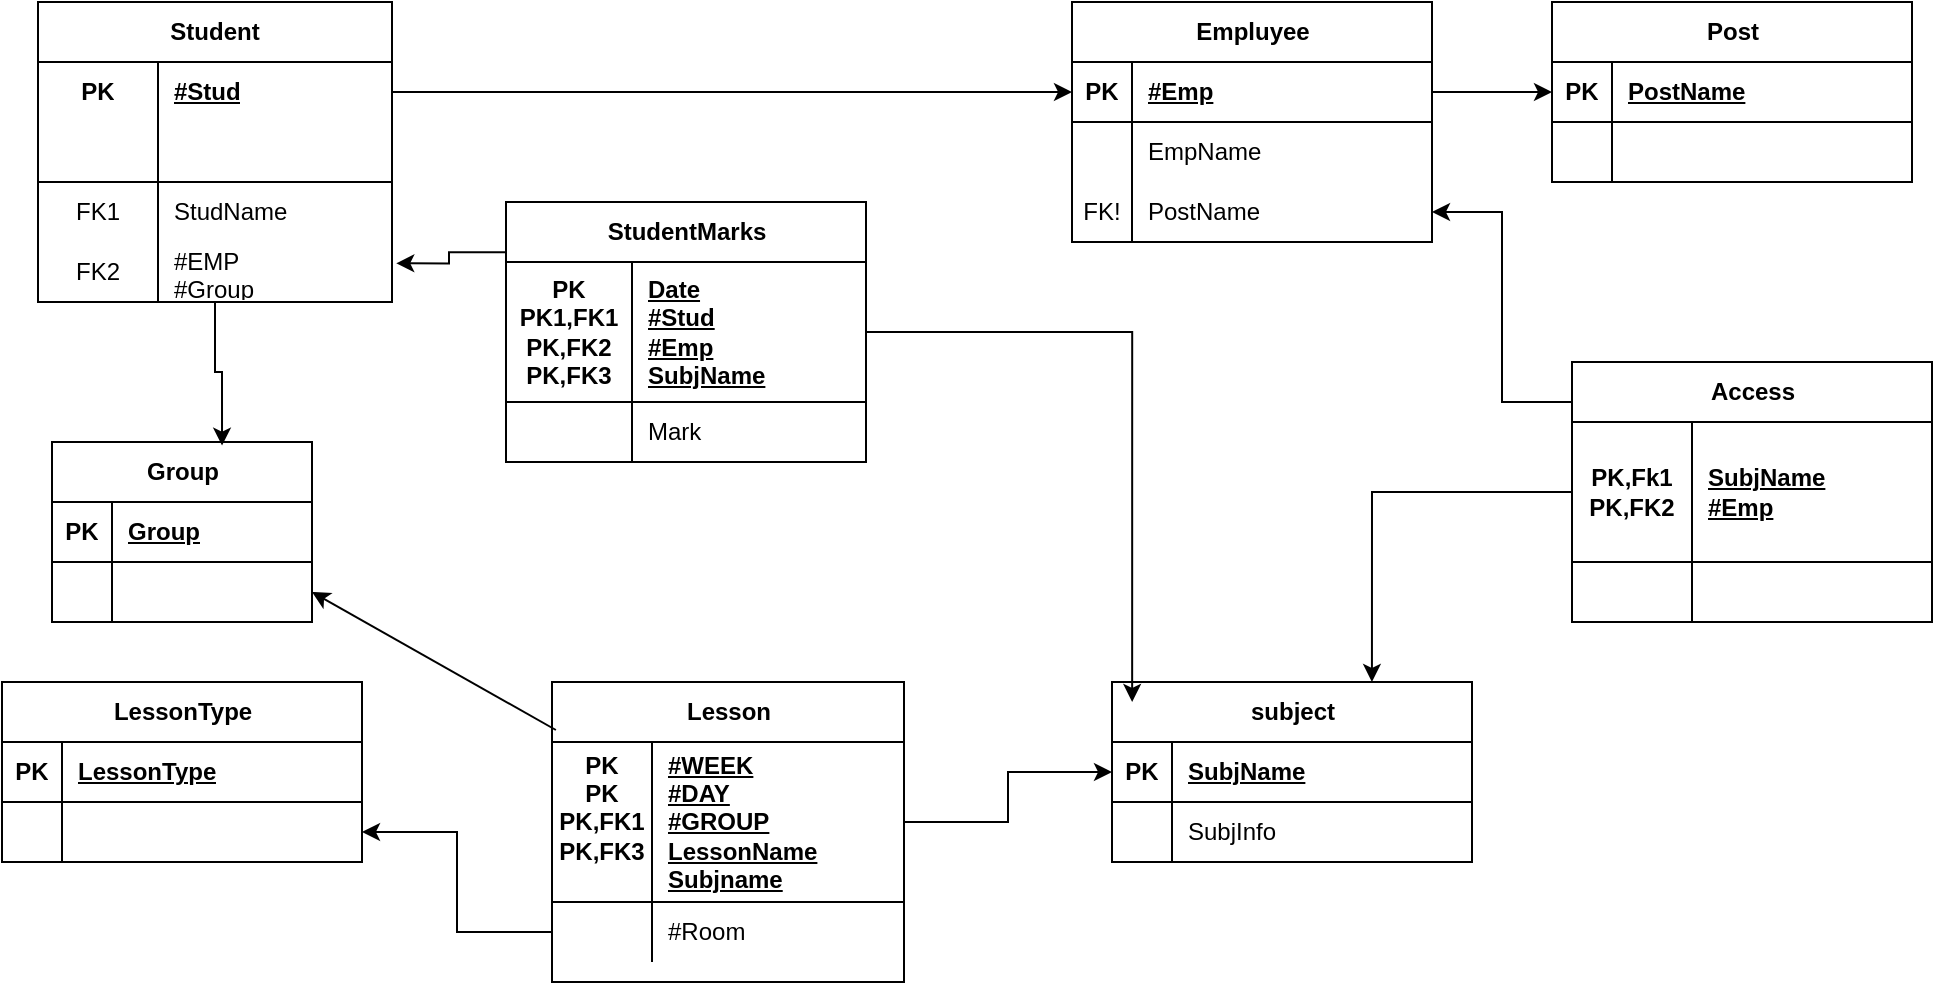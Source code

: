 <mxfile version="24.7.12">
  <diagram name="Страница — 1" id="caP5BtvqXi7--JExpCzg">
    <mxGraphModel dx="2492" dy="1302" grid="1" gridSize="10" guides="1" tooltips="1" connect="1" arrows="1" fold="1" page="1" pageScale="1" pageWidth="827" pageHeight="1169" math="0" shadow="0">
      <root>
        <mxCell id="0" />
        <mxCell id="1" parent="0" />
        <mxCell id="1VNfoLe9b5ovC04LprFs-1" value="Student" style="shape=table;startSize=30;container=1;collapsible=1;childLayout=tableLayout;fixedRows=1;rowLines=0;fontStyle=1;align=center;resizeLast=1;html=1;whiteSpace=wrap;" vertex="1" parent="1">
          <mxGeometry x="-827" y="60" width="177" height="150" as="geometry" />
        </mxCell>
        <mxCell id="1VNfoLe9b5ovC04LprFs-2" value="" style="shape=tableRow;horizontal=0;startSize=0;swimlaneHead=0;swimlaneBody=0;fillColor=none;collapsible=0;dropTarget=0;points=[[0,0.5],[1,0.5]];portConstraint=eastwest;top=0;left=0;right=0;bottom=0;html=1;" vertex="1" parent="1VNfoLe9b5ovC04LprFs-1">
          <mxGeometry y="30" width="177" height="30" as="geometry" />
        </mxCell>
        <mxCell id="1VNfoLe9b5ovC04LprFs-3" value="PK" style="shape=partialRectangle;connectable=0;fillColor=none;top=0;left=0;bottom=0;right=0;fontStyle=1;overflow=hidden;html=1;whiteSpace=wrap;" vertex="1" parent="1VNfoLe9b5ovC04LprFs-2">
          <mxGeometry width="60" height="30" as="geometry">
            <mxRectangle width="60" height="30" as="alternateBounds" />
          </mxGeometry>
        </mxCell>
        <mxCell id="1VNfoLe9b5ovC04LprFs-4" value="#Stud" style="shape=partialRectangle;connectable=0;fillColor=none;top=0;left=0;bottom=0;right=0;align=left;spacingLeft=6;fontStyle=5;overflow=hidden;html=1;whiteSpace=wrap;" vertex="1" parent="1VNfoLe9b5ovC04LprFs-2">
          <mxGeometry x="60" width="117" height="30" as="geometry">
            <mxRectangle width="117" height="30" as="alternateBounds" />
          </mxGeometry>
        </mxCell>
        <mxCell id="1VNfoLe9b5ovC04LprFs-5" value="" style="shape=tableRow;horizontal=0;startSize=0;swimlaneHead=0;swimlaneBody=0;fillColor=none;collapsible=0;dropTarget=0;points=[[0,0.5],[1,0.5]];portConstraint=eastwest;top=0;left=0;right=0;bottom=1;html=1;" vertex="1" parent="1VNfoLe9b5ovC04LprFs-1">
          <mxGeometry y="60" width="177" height="30" as="geometry" />
        </mxCell>
        <mxCell id="1VNfoLe9b5ovC04LprFs-6" value="" style="shape=partialRectangle;connectable=0;fillColor=none;top=0;left=0;bottom=0;right=0;fontStyle=1;overflow=hidden;html=1;whiteSpace=wrap;" vertex="1" parent="1VNfoLe9b5ovC04LprFs-5">
          <mxGeometry width="60" height="30" as="geometry">
            <mxRectangle width="60" height="30" as="alternateBounds" />
          </mxGeometry>
        </mxCell>
        <mxCell id="1VNfoLe9b5ovC04LprFs-7" value="" style="shape=partialRectangle;connectable=0;fillColor=none;top=0;left=0;bottom=0;right=0;align=left;spacingLeft=6;fontStyle=5;overflow=hidden;html=1;whiteSpace=wrap;" vertex="1" parent="1VNfoLe9b5ovC04LprFs-5">
          <mxGeometry x="60" width="117" height="30" as="geometry">
            <mxRectangle width="117" height="30" as="alternateBounds" />
          </mxGeometry>
        </mxCell>
        <mxCell id="1VNfoLe9b5ovC04LprFs-8" value="" style="shape=tableRow;horizontal=0;startSize=0;swimlaneHead=0;swimlaneBody=0;fillColor=none;collapsible=0;dropTarget=0;points=[[0,0.5],[1,0.5]];portConstraint=eastwest;top=0;left=0;right=0;bottom=0;html=1;" vertex="1" parent="1VNfoLe9b5ovC04LprFs-1">
          <mxGeometry y="90" width="177" height="30" as="geometry" />
        </mxCell>
        <mxCell id="1VNfoLe9b5ovC04LprFs-9" value="FK1" style="shape=partialRectangle;connectable=0;fillColor=none;top=0;left=0;bottom=0;right=0;editable=1;overflow=hidden;html=1;whiteSpace=wrap;" vertex="1" parent="1VNfoLe9b5ovC04LprFs-8">
          <mxGeometry width="60" height="30" as="geometry">
            <mxRectangle width="60" height="30" as="alternateBounds" />
          </mxGeometry>
        </mxCell>
        <mxCell id="1VNfoLe9b5ovC04LprFs-10" value="StudName" style="shape=partialRectangle;connectable=0;fillColor=none;top=0;left=0;bottom=0;right=0;align=left;spacingLeft=6;overflow=hidden;html=1;whiteSpace=wrap;" vertex="1" parent="1VNfoLe9b5ovC04LprFs-8">
          <mxGeometry x="60" width="117" height="30" as="geometry">
            <mxRectangle width="117" height="30" as="alternateBounds" />
          </mxGeometry>
        </mxCell>
        <mxCell id="1VNfoLe9b5ovC04LprFs-11" value="" style="shape=tableRow;horizontal=0;startSize=0;swimlaneHead=0;swimlaneBody=0;fillColor=none;collapsible=0;dropTarget=0;points=[[0,0.5],[1,0.5]];portConstraint=eastwest;top=0;left=0;right=0;bottom=0;html=1;" vertex="1" parent="1VNfoLe9b5ovC04LprFs-1">
          <mxGeometry y="120" width="177" height="30" as="geometry" />
        </mxCell>
        <mxCell id="1VNfoLe9b5ovC04LprFs-12" value="FK2" style="shape=partialRectangle;connectable=0;fillColor=none;top=0;left=0;bottom=0;right=0;editable=1;overflow=hidden;html=1;whiteSpace=wrap;" vertex="1" parent="1VNfoLe9b5ovC04LprFs-11">
          <mxGeometry width="60" height="30" as="geometry">
            <mxRectangle width="60" height="30" as="alternateBounds" />
          </mxGeometry>
        </mxCell>
        <mxCell id="1VNfoLe9b5ovC04LprFs-13" value="&lt;div&gt;#EMP&lt;/div&gt;&lt;div&gt;#Group&lt;br&gt;&lt;/div&gt;" style="shape=partialRectangle;connectable=0;fillColor=none;top=0;left=0;bottom=0;right=0;align=left;spacingLeft=6;overflow=hidden;html=1;whiteSpace=wrap;" vertex="1" parent="1VNfoLe9b5ovC04LprFs-11">
          <mxGeometry x="60" width="117" height="30" as="geometry">
            <mxRectangle width="117" height="30" as="alternateBounds" />
          </mxGeometry>
        </mxCell>
        <mxCell id="1VNfoLe9b5ovC04LprFs-14" value="Group" style="shape=table;startSize=30;container=1;collapsible=1;childLayout=tableLayout;fixedRows=1;rowLines=0;fontStyle=1;align=center;resizeLast=1;html=1;" vertex="1" parent="1">
          <mxGeometry x="-820" y="280" width="130" height="90" as="geometry" />
        </mxCell>
        <mxCell id="1VNfoLe9b5ovC04LprFs-15" value="" style="shape=tableRow;horizontal=0;startSize=0;swimlaneHead=0;swimlaneBody=0;fillColor=none;collapsible=0;dropTarget=0;points=[[0,0.5],[1,0.5]];portConstraint=eastwest;top=0;left=0;right=0;bottom=1;" vertex="1" parent="1VNfoLe9b5ovC04LprFs-14">
          <mxGeometry y="30" width="130" height="30" as="geometry" />
        </mxCell>
        <mxCell id="1VNfoLe9b5ovC04LprFs-16" value="PK" style="shape=partialRectangle;connectable=0;fillColor=none;top=0;left=0;bottom=0;right=0;fontStyle=1;overflow=hidden;whiteSpace=wrap;html=1;" vertex="1" parent="1VNfoLe9b5ovC04LprFs-15">
          <mxGeometry width="30" height="30" as="geometry">
            <mxRectangle width="30" height="30" as="alternateBounds" />
          </mxGeometry>
        </mxCell>
        <mxCell id="1VNfoLe9b5ovC04LprFs-17" value="Group" style="shape=partialRectangle;connectable=0;fillColor=none;top=0;left=0;bottom=0;right=0;align=left;spacingLeft=6;fontStyle=5;overflow=hidden;whiteSpace=wrap;html=1;" vertex="1" parent="1VNfoLe9b5ovC04LprFs-15">
          <mxGeometry x="30" width="100" height="30" as="geometry">
            <mxRectangle width="100" height="30" as="alternateBounds" />
          </mxGeometry>
        </mxCell>
        <mxCell id="1VNfoLe9b5ovC04LprFs-18" value="" style="shape=tableRow;horizontal=0;startSize=0;swimlaneHead=0;swimlaneBody=0;fillColor=none;collapsible=0;dropTarget=0;points=[[0,0.5],[1,0.5]];portConstraint=eastwest;top=0;left=0;right=0;bottom=0;" vertex="1" parent="1VNfoLe9b5ovC04LprFs-14">
          <mxGeometry y="60" width="130" height="30" as="geometry" />
        </mxCell>
        <mxCell id="1VNfoLe9b5ovC04LprFs-19" value="" style="shape=partialRectangle;connectable=0;fillColor=none;top=0;left=0;bottom=0;right=0;editable=1;overflow=hidden;whiteSpace=wrap;html=1;" vertex="1" parent="1VNfoLe9b5ovC04LprFs-18">
          <mxGeometry width="30" height="30" as="geometry">
            <mxRectangle width="30" height="30" as="alternateBounds" />
          </mxGeometry>
        </mxCell>
        <mxCell id="1VNfoLe9b5ovC04LprFs-20" value="" style="shape=partialRectangle;connectable=0;fillColor=none;top=0;left=0;bottom=0;right=0;align=left;spacingLeft=6;overflow=hidden;whiteSpace=wrap;html=1;" vertex="1" parent="1VNfoLe9b5ovC04LprFs-18">
          <mxGeometry x="30" width="100" height="30" as="geometry">
            <mxRectangle width="100" height="30" as="alternateBounds" />
          </mxGeometry>
        </mxCell>
        <mxCell id="1VNfoLe9b5ovC04LprFs-28" style="edgeStyle=orthogonalEdgeStyle;rounded=0;orthogonalLoop=1;jettySize=auto;html=1;entryX=0.654;entryY=0.02;entryDx=0;entryDy=0;entryPerimeter=0;" edge="1" parent="1" source="1VNfoLe9b5ovC04LprFs-1" target="1VNfoLe9b5ovC04LprFs-14">
          <mxGeometry relative="1" as="geometry" />
        </mxCell>
        <mxCell id="1VNfoLe9b5ovC04LprFs-29" value="Empluyee" style="shape=table;startSize=30;container=1;collapsible=1;childLayout=tableLayout;fixedRows=1;rowLines=0;fontStyle=1;align=center;resizeLast=1;html=1;" vertex="1" parent="1">
          <mxGeometry x="-310" y="60" width="180" height="120" as="geometry" />
        </mxCell>
        <mxCell id="1VNfoLe9b5ovC04LprFs-30" value="" style="shape=tableRow;horizontal=0;startSize=0;swimlaneHead=0;swimlaneBody=0;fillColor=none;collapsible=0;dropTarget=0;points=[[0,0.5],[1,0.5]];portConstraint=eastwest;top=0;left=0;right=0;bottom=1;" vertex="1" parent="1VNfoLe9b5ovC04LprFs-29">
          <mxGeometry y="30" width="180" height="30" as="geometry" />
        </mxCell>
        <mxCell id="1VNfoLe9b5ovC04LprFs-31" value="PK" style="shape=partialRectangle;connectable=0;fillColor=none;top=0;left=0;bottom=0;right=0;fontStyle=1;overflow=hidden;whiteSpace=wrap;html=1;" vertex="1" parent="1VNfoLe9b5ovC04LprFs-30">
          <mxGeometry width="30" height="30" as="geometry">
            <mxRectangle width="30" height="30" as="alternateBounds" />
          </mxGeometry>
        </mxCell>
        <mxCell id="1VNfoLe9b5ovC04LprFs-32" value="#Emp" style="shape=partialRectangle;connectable=0;fillColor=none;top=0;left=0;bottom=0;right=0;align=left;spacingLeft=6;fontStyle=5;overflow=hidden;whiteSpace=wrap;html=1;" vertex="1" parent="1VNfoLe9b5ovC04LprFs-30">
          <mxGeometry x="30" width="150" height="30" as="geometry">
            <mxRectangle width="150" height="30" as="alternateBounds" />
          </mxGeometry>
        </mxCell>
        <mxCell id="1VNfoLe9b5ovC04LprFs-33" value="" style="shape=tableRow;horizontal=0;startSize=0;swimlaneHead=0;swimlaneBody=0;fillColor=none;collapsible=0;dropTarget=0;points=[[0,0.5],[1,0.5]];portConstraint=eastwest;top=0;left=0;right=0;bottom=0;" vertex="1" parent="1VNfoLe9b5ovC04LprFs-29">
          <mxGeometry y="60" width="180" height="30" as="geometry" />
        </mxCell>
        <mxCell id="1VNfoLe9b5ovC04LprFs-34" value="" style="shape=partialRectangle;connectable=0;fillColor=none;top=0;left=0;bottom=0;right=0;editable=1;overflow=hidden;whiteSpace=wrap;html=1;" vertex="1" parent="1VNfoLe9b5ovC04LprFs-33">
          <mxGeometry width="30" height="30" as="geometry">
            <mxRectangle width="30" height="30" as="alternateBounds" />
          </mxGeometry>
        </mxCell>
        <mxCell id="1VNfoLe9b5ovC04LprFs-35" value="EmpName" style="shape=partialRectangle;connectable=0;fillColor=none;top=0;left=0;bottom=0;right=0;align=left;spacingLeft=6;overflow=hidden;whiteSpace=wrap;html=1;" vertex="1" parent="1VNfoLe9b5ovC04LprFs-33">
          <mxGeometry x="30" width="150" height="30" as="geometry">
            <mxRectangle width="150" height="30" as="alternateBounds" />
          </mxGeometry>
        </mxCell>
        <mxCell id="1VNfoLe9b5ovC04LprFs-36" value="" style="shape=tableRow;horizontal=0;startSize=0;swimlaneHead=0;swimlaneBody=0;fillColor=none;collapsible=0;dropTarget=0;points=[[0,0.5],[1,0.5]];portConstraint=eastwest;top=0;left=0;right=0;bottom=0;" vertex="1" parent="1VNfoLe9b5ovC04LprFs-29">
          <mxGeometry y="90" width="180" height="30" as="geometry" />
        </mxCell>
        <mxCell id="1VNfoLe9b5ovC04LprFs-37" value="FK!" style="shape=partialRectangle;connectable=0;fillColor=none;top=0;left=0;bottom=0;right=0;editable=1;overflow=hidden;whiteSpace=wrap;html=1;" vertex="1" parent="1VNfoLe9b5ovC04LprFs-36">
          <mxGeometry width="30" height="30" as="geometry">
            <mxRectangle width="30" height="30" as="alternateBounds" />
          </mxGeometry>
        </mxCell>
        <mxCell id="1VNfoLe9b5ovC04LprFs-38" value="PostName" style="shape=partialRectangle;connectable=0;fillColor=none;top=0;left=0;bottom=0;right=0;align=left;spacingLeft=6;overflow=hidden;whiteSpace=wrap;html=1;" vertex="1" parent="1VNfoLe9b5ovC04LprFs-36">
          <mxGeometry x="30" width="150" height="30" as="geometry">
            <mxRectangle width="150" height="30" as="alternateBounds" />
          </mxGeometry>
        </mxCell>
        <mxCell id="1VNfoLe9b5ovC04LprFs-42" style="edgeStyle=orthogonalEdgeStyle;rounded=0;orthogonalLoop=1;jettySize=auto;html=1;exitX=1;exitY=0.5;exitDx=0;exitDy=0;entryX=0;entryY=0.5;entryDx=0;entryDy=0;" edge="1" parent="1" source="1VNfoLe9b5ovC04LprFs-2" target="1VNfoLe9b5ovC04LprFs-30">
          <mxGeometry relative="1" as="geometry" />
        </mxCell>
        <mxCell id="1VNfoLe9b5ovC04LprFs-43" value="Post" style="shape=table;startSize=30;container=1;collapsible=1;childLayout=tableLayout;fixedRows=1;rowLines=0;fontStyle=1;align=center;resizeLast=1;html=1;" vertex="1" parent="1">
          <mxGeometry x="-70" y="60" width="180" height="90" as="geometry" />
        </mxCell>
        <mxCell id="1VNfoLe9b5ovC04LprFs-44" value="" style="shape=tableRow;horizontal=0;startSize=0;swimlaneHead=0;swimlaneBody=0;fillColor=none;collapsible=0;dropTarget=0;points=[[0,0.5],[1,0.5]];portConstraint=eastwest;top=0;left=0;right=0;bottom=1;" vertex="1" parent="1VNfoLe9b5ovC04LprFs-43">
          <mxGeometry y="30" width="180" height="30" as="geometry" />
        </mxCell>
        <mxCell id="1VNfoLe9b5ovC04LprFs-45" value="PK" style="shape=partialRectangle;connectable=0;fillColor=none;top=0;left=0;bottom=0;right=0;fontStyle=1;overflow=hidden;whiteSpace=wrap;html=1;" vertex="1" parent="1VNfoLe9b5ovC04LprFs-44">
          <mxGeometry width="30" height="30" as="geometry">
            <mxRectangle width="30" height="30" as="alternateBounds" />
          </mxGeometry>
        </mxCell>
        <mxCell id="1VNfoLe9b5ovC04LprFs-46" value="PostName" style="shape=partialRectangle;connectable=0;fillColor=none;top=0;left=0;bottom=0;right=0;align=left;spacingLeft=6;fontStyle=5;overflow=hidden;whiteSpace=wrap;html=1;" vertex="1" parent="1VNfoLe9b5ovC04LprFs-44">
          <mxGeometry x="30" width="150" height="30" as="geometry">
            <mxRectangle width="150" height="30" as="alternateBounds" />
          </mxGeometry>
        </mxCell>
        <mxCell id="1VNfoLe9b5ovC04LprFs-47" value="" style="shape=tableRow;horizontal=0;startSize=0;swimlaneHead=0;swimlaneBody=0;fillColor=none;collapsible=0;dropTarget=0;points=[[0,0.5],[1,0.5]];portConstraint=eastwest;top=0;left=0;right=0;bottom=0;" vertex="1" parent="1VNfoLe9b5ovC04LprFs-43">
          <mxGeometry y="60" width="180" height="30" as="geometry" />
        </mxCell>
        <mxCell id="1VNfoLe9b5ovC04LprFs-48" value="" style="shape=partialRectangle;connectable=0;fillColor=none;top=0;left=0;bottom=0;right=0;editable=1;overflow=hidden;whiteSpace=wrap;html=1;" vertex="1" parent="1VNfoLe9b5ovC04LprFs-47">
          <mxGeometry width="30" height="30" as="geometry">
            <mxRectangle width="30" height="30" as="alternateBounds" />
          </mxGeometry>
        </mxCell>
        <mxCell id="1VNfoLe9b5ovC04LprFs-49" value="" style="shape=partialRectangle;connectable=0;fillColor=none;top=0;left=0;bottom=0;right=0;align=left;spacingLeft=6;overflow=hidden;whiteSpace=wrap;html=1;" vertex="1" parent="1VNfoLe9b5ovC04LprFs-47">
          <mxGeometry x="30" width="150" height="30" as="geometry">
            <mxRectangle width="150" height="30" as="alternateBounds" />
          </mxGeometry>
        </mxCell>
        <mxCell id="1VNfoLe9b5ovC04LprFs-56" style="edgeStyle=orthogonalEdgeStyle;rounded=0;orthogonalLoop=1;jettySize=auto;html=1;exitX=1;exitY=0.5;exitDx=0;exitDy=0;entryX=0;entryY=0.5;entryDx=0;entryDy=0;" edge="1" parent="1" source="1VNfoLe9b5ovC04LprFs-30" target="1VNfoLe9b5ovC04LprFs-44">
          <mxGeometry relative="1" as="geometry" />
        </mxCell>
        <mxCell id="1VNfoLe9b5ovC04LprFs-57" value="LessonType" style="shape=table;startSize=30;container=1;collapsible=1;childLayout=tableLayout;fixedRows=1;rowLines=0;fontStyle=1;align=center;resizeLast=1;html=1;" vertex="1" parent="1">
          <mxGeometry x="-845" y="400" width="180" height="90" as="geometry" />
        </mxCell>
        <mxCell id="1VNfoLe9b5ovC04LprFs-58" value="" style="shape=tableRow;horizontal=0;startSize=0;swimlaneHead=0;swimlaneBody=0;fillColor=none;collapsible=0;dropTarget=0;points=[[0,0.5],[1,0.5]];portConstraint=eastwest;top=0;left=0;right=0;bottom=1;" vertex="1" parent="1VNfoLe9b5ovC04LprFs-57">
          <mxGeometry y="30" width="180" height="30" as="geometry" />
        </mxCell>
        <mxCell id="1VNfoLe9b5ovC04LprFs-59" value="PK" style="shape=partialRectangle;connectable=0;fillColor=none;top=0;left=0;bottom=0;right=0;fontStyle=1;overflow=hidden;whiteSpace=wrap;html=1;" vertex="1" parent="1VNfoLe9b5ovC04LprFs-58">
          <mxGeometry width="30" height="30" as="geometry">
            <mxRectangle width="30" height="30" as="alternateBounds" />
          </mxGeometry>
        </mxCell>
        <mxCell id="1VNfoLe9b5ovC04LprFs-60" value="LessonType" style="shape=partialRectangle;connectable=0;fillColor=none;top=0;left=0;bottom=0;right=0;align=left;spacingLeft=6;fontStyle=5;overflow=hidden;whiteSpace=wrap;html=1;" vertex="1" parent="1VNfoLe9b5ovC04LprFs-58">
          <mxGeometry x="30" width="150" height="30" as="geometry">
            <mxRectangle width="150" height="30" as="alternateBounds" />
          </mxGeometry>
        </mxCell>
        <mxCell id="1VNfoLe9b5ovC04LprFs-61" value="" style="shape=tableRow;horizontal=0;startSize=0;swimlaneHead=0;swimlaneBody=0;fillColor=none;collapsible=0;dropTarget=0;points=[[0,0.5],[1,0.5]];portConstraint=eastwest;top=0;left=0;right=0;bottom=0;" vertex="1" parent="1VNfoLe9b5ovC04LprFs-57">
          <mxGeometry y="60" width="180" height="30" as="geometry" />
        </mxCell>
        <mxCell id="1VNfoLe9b5ovC04LprFs-62" value="" style="shape=partialRectangle;connectable=0;fillColor=none;top=0;left=0;bottom=0;right=0;editable=1;overflow=hidden;whiteSpace=wrap;html=1;" vertex="1" parent="1VNfoLe9b5ovC04LprFs-61">
          <mxGeometry width="30" height="30" as="geometry">
            <mxRectangle width="30" height="30" as="alternateBounds" />
          </mxGeometry>
        </mxCell>
        <mxCell id="1VNfoLe9b5ovC04LprFs-63" value="" style="shape=partialRectangle;connectable=0;fillColor=none;top=0;left=0;bottom=0;right=0;align=left;spacingLeft=6;overflow=hidden;whiteSpace=wrap;html=1;" vertex="1" parent="1VNfoLe9b5ovC04LprFs-61">
          <mxGeometry x="30" width="150" height="30" as="geometry">
            <mxRectangle width="150" height="30" as="alternateBounds" />
          </mxGeometry>
        </mxCell>
        <mxCell id="1VNfoLe9b5ovC04LprFs-70" value="Lesson" style="shape=table;startSize=30;container=1;collapsible=1;childLayout=tableLayout;fixedRows=1;rowLines=0;fontStyle=1;align=center;resizeLast=1;html=1;" vertex="1" parent="1">
          <mxGeometry x="-570" y="400" width="176" height="150" as="geometry" />
        </mxCell>
        <mxCell id="1VNfoLe9b5ovC04LprFs-71" value="" style="shape=tableRow;horizontal=0;startSize=0;swimlaneHead=0;swimlaneBody=0;fillColor=none;collapsible=0;dropTarget=0;points=[[0,0.5],[1,0.5]];portConstraint=eastwest;top=0;left=0;right=0;bottom=1;" vertex="1" parent="1VNfoLe9b5ovC04LprFs-70">
          <mxGeometry y="30" width="176" height="80" as="geometry" />
        </mxCell>
        <mxCell id="1VNfoLe9b5ovC04LprFs-72" value="&lt;div&gt;PK&lt;/div&gt;&lt;div&gt;PK&lt;br&gt;PK,FK1&lt;/div&gt;&lt;div&gt;PK,FK3&lt;br&gt;&lt;/div&gt;&lt;div&gt;&lt;br&gt;&lt;/div&gt;" style="shape=partialRectangle;connectable=0;fillColor=none;top=0;left=0;bottom=0;right=0;fontStyle=1;overflow=hidden;whiteSpace=wrap;html=1;" vertex="1" parent="1VNfoLe9b5ovC04LprFs-71">
          <mxGeometry width="50" height="80" as="geometry">
            <mxRectangle width="50" height="80" as="alternateBounds" />
          </mxGeometry>
        </mxCell>
        <mxCell id="1VNfoLe9b5ovC04LprFs-73" value="&lt;div&gt;#WEEK&lt;/div&gt;&lt;div&gt;#DAY&lt;/div&gt;&lt;div&gt;#GROUP&lt;/div&gt;&lt;div&gt;LessonName&lt;/div&gt;&lt;div&gt;Subjname&lt;br&gt;&lt;/div&gt;" style="shape=partialRectangle;connectable=0;fillColor=none;top=0;left=0;bottom=0;right=0;align=left;spacingLeft=6;fontStyle=5;overflow=hidden;whiteSpace=wrap;html=1;" vertex="1" parent="1VNfoLe9b5ovC04LprFs-71">
          <mxGeometry x="50" width="126" height="80" as="geometry">
            <mxRectangle width="126" height="80" as="alternateBounds" />
          </mxGeometry>
        </mxCell>
        <mxCell id="1VNfoLe9b5ovC04LprFs-74" value="" style="shape=tableRow;horizontal=0;startSize=0;swimlaneHead=0;swimlaneBody=0;fillColor=none;collapsible=0;dropTarget=0;points=[[0,0.5],[1,0.5]];portConstraint=eastwest;top=0;left=0;right=0;bottom=0;" vertex="1" parent="1VNfoLe9b5ovC04LprFs-70">
          <mxGeometry y="110" width="176" height="30" as="geometry" />
        </mxCell>
        <mxCell id="1VNfoLe9b5ovC04LprFs-75" value="" style="shape=partialRectangle;connectable=0;fillColor=none;top=0;left=0;bottom=0;right=0;editable=1;overflow=hidden;whiteSpace=wrap;html=1;" vertex="1" parent="1VNfoLe9b5ovC04LprFs-74">
          <mxGeometry width="50" height="30" as="geometry">
            <mxRectangle width="50" height="30" as="alternateBounds" />
          </mxGeometry>
        </mxCell>
        <mxCell id="1VNfoLe9b5ovC04LprFs-76" value="#Room" style="shape=partialRectangle;connectable=0;fillColor=none;top=0;left=0;bottom=0;right=0;align=left;spacingLeft=6;overflow=hidden;whiteSpace=wrap;html=1;" vertex="1" parent="1VNfoLe9b5ovC04LprFs-74">
          <mxGeometry x="50" width="126" height="30" as="geometry">
            <mxRectangle width="126" height="30" as="alternateBounds" />
          </mxGeometry>
        </mxCell>
        <mxCell id="1VNfoLe9b5ovC04LprFs-86" value="" style="edgeStyle=none;orthogonalLoop=1;jettySize=auto;html=1;rounded=0;exitX=0.011;exitY=0.16;exitDx=0;exitDy=0;exitPerimeter=0;entryX=1;entryY=0.5;entryDx=0;entryDy=0;" edge="1" parent="1" source="1VNfoLe9b5ovC04LprFs-70" target="1VNfoLe9b5ovC04LprFs-18">
          <mxGeometry width="100" relative="1" as="geometry">
            <mxPoint x="-680" y="350" as="sourcePoint" />
            <mxPoint x="-681.2" y="390" as="targetPoint" />
            <Array as="points" />
          </mxGeometry>
        </mxCell>
        <mxCell id="1VNfoLe9b5ovC04LprFs-87" style="edgeStyle=orthogonalEdgeStyle;rounded=0;orthogonalLoop=1;jettySize=auto;html=1;exitX=0;exitY=0.5;exitDx=0;exitDy=0;entryX=1;entryY=0.5;entryDx=0;entryDy=0;" edge="1" parent="1" source="1VNfoLe9b5ovC04LprFs-74" target="1VNfoLe9b5ovC04LprFs-61">
          <mxGeometry relative="1" as="geometry" />
        </mxCell>
        <mxCell id="1VNfoLe9b5ovC04LprFs-88" value="StudentMarks" style="shape=table;startSize=30;container=1;collapsible=1;childLayout=tableLayout;fixedRows=1;rowLines=0;fontStyle=1;align=center;resizeLast=1;html=1;" vertex="1" parent="1">
          <mxGeometry x="-593" y="160" width="180" height="130" as="geometry" />
        </mxCell>
        <mxCell id="1VNfoLe9b5ovC04LprFs-89" value="" style="shape=tableRow;horizontal=0;startSize=0;swimlaneHead=0;swimlaneBody=0;fillColor=none;collapsible=0;dropTarget=0;points=[[0,0.5],[1,0.5]];portConstraint=eastwest;top=0;left=0;right=0;bottom=1;" vertex="1" parent="1VNfoLe9b5ovC04LprFs-88">
          <mxGeometry y="30" width="180" height="70" as="geometry" />
        </mxCell>
        <mxCell id="1VNfoLe9b5ovC04LprFs-90" value="&lt;div&gt;PK&lt;/div&gt;&lt;div&gt;PK1,FK1&lt;/div&gt;&lt;div&gt;PK,FK2&lt;/div&gt;&lt;div&gt;PK,FK3&lt;br&gt;&lt;/div&gt;" style="shape=partialRectangle;connectable=0;fillColor=none;top=0;left=0;bottom=0;right=0;fontStyle=1;overflow=hidden;whiteSpace=wrap;html=1;" vertex="1" parent="1VNfoLe9b5ovC04LprFs-89">
          <mxGeometry width="63" height="70" as="geometry">
            <mxRectangle width="63" height="70" as="alternateBounds" />
          </mxGeometry>
        </mxCell>
        <mxCell id="1VNfoLe9b5ovC04LprFs-91" value="&lt;div&gt;Date&lt;/div&gt;&lt;div&gt;#Stud&lt;/div&gt;&lt;div&gt;#Emp&lt;/div&gt;&lt;div&gt;SubjName&lt;br&gt;&lt;/div&gt;" style="shape=partialRectangle;connectable=0;fillColor=none;top=0;left=0;bottom=0;right=0;align=left;spacingLeft=6;fontStyle=5;overflow=hidden;whiteSpace=wrap;html=1;" vertex="1" parent="1VNfoLe9b5ovC04LprFs-89">
          <mxGeometry x="63" width="117" height="70" as="geometry">
            <mxRectangle width="117" height="70" as="alternateBounds" />
          </mxGeometry>
        </mxCell>
        <mxCell id="1VNfoLe9b5ovC04LprFs-92" value="" style="shape=tableRow;horizontal=0;startSize=0;swimlaneHead=0;swimlaneBody=0;fillColor=none;collapsible=0;dropTarget=0;points=[[0,0.5],[1,0.5]];portConstraint=eastwest;top=0;left=0;right=0;bottom=0;" vertex="1" parent="1VNfoLe9b5ovC04LprFs-88">
          <mxGeometry y="100" width="180" height="30" as="geometry" />
        </mxCell>
        <mxCell id="1VNfoLe9b5ovC04LprFs-93" value="" style="shape=partialRectangle;connectable=0;fillColor=none;top=0;left=0;bottom=0;right=0;editable=1;overflow=hidden;whiteSpace=wrap;html=1;" vertex="1" parent="1VNfoLe9b5ovC04LprFs-92">
          <mxGeometry width="63" height="30" as="geometry">
            <mxRectangle width="63" height="30" as="alternateBounds" />
          </mxGeometry>
        </mxCell>
        <mxCell id="1VNfoLe9b5ovC04LprFs-94" value="Mark" style="shape=partialRectangle;connectable=0;fillColor=none;top=0;left=0;bottom=0;right=0;align=left;spacingLeft=6;overflow=hidden;whiteSpace=wrap;html=1;" vertex="1" parent="1VNfoLe9b5ovC04LprFs-92">
          <mxGeometry x="63" width="117" height="30" as="geometry">
            <mxRectangle width="117" height="30" as="alternateBounds" />
          </mxGeometry>
        </mxCell>
        <mxCell id="1VNfoLe9b5ovC04LprFs-102" style="edgeStyle=orthogonalEdgeStyle;rounded=0;orthogonalLoop=1;jettySize=auto;html=1;entryX=1.012;entryY=0.355;entryDx=0;entryDy=0;entryPerimeter=0;exitX=-0.002;exitY=0.193;exitDx=0;exitDy=0;exitPerimeter=0;" edge="1" parent="1" source="1VNfoLe9b5ovC04LprFs-88" target="1VNfoLe9b5ovC04LprFs-11">
          <mxGeometry relative="1" as="geometry" />
        </mxCell>
        <mxCell id="1VNfoLe9b5ovC04LprFs-103" value="subject" style="shape=table;startSize=30;container=1;collapsible=1;childLayout=tableLayout;fixedRows=1;rowLines=0;fontStyle=1;align=center;resizeLast=1;html=1;" vertex="1" parent="1">
          <mxGeometry x="-290" y="400" width="180" height="90" as="geometry" />
        </mxCell>
        <mxCell id="1VNfoLe9b5ovC04LprFs-104" value="" style="shape=tableRow;horizontal=0;startSize=0;swimlaneHead=0;swimlaneBody=0;fillColor=none;collapsible=0;dropTarget=0;points=[[0,0.5],[1,0.5]];portConstraint=eastwest;top=0;left=0;right=0;bottom=1;" vertex="1" parent="1VNfoLe9b5ovC04LprFs-103">
          <mxGeometry y="30" width="180" height="30" as="geometry" />
        </mxCell>
        <mxCell id="1VNfoLe9b5ovC04LprFs-105" value="PK" style="shape=partialRectangle;connectable=0;fillColor=none;top=0;left=0;bottom=0;right=0;fontStyle=1;overflow=hidden;whiteSpace=wrap;html=1;" vertex="1" parent="1VNfoLe9b5ovC04LprFs-104">
          <mxGeometry width="30" height="30" as="geometry">
            <mxRectangle width="30" height="30" as="alternateBounds" />
          </mxGeometry>
        </mxCell>
        <mxCell id="1VNfoLe9b5ovC04LprFs-106" value="SubjName" style="shape=partialRectangle;connectable=0;fillColor=none;top=0;left=0;bottom=0;right=0;align=left;spacingLeft=6;fontStyle=5;overflow=hidden;whiteSpace=wrap;html=1;" vertex="1" parent="1VNfoLe9b5ovC04LprFs-104">
          <mxGeometry x="30" width="150" height="30" as="geometry">
            <mxRectangle width="150" height="30" as="alternateBounds" />
          </mxGeometry>
        </mxCell>
        <mxCell id="1VNfoLe9b5ovC04LprFs-107" value="" style="shape=tableRow;horizontal=0;startSize=0;swimlaneHead=0;swimlaneBody=0;fillColor=none;collapsible=0;dropTarget=0;points=[[0,0.5],[1,0.5]];portConstraint=eastwest;top=0;left=0;right=0;bottom=0;" vertex="1" parent="1VNfoLe9b5ovC04LprFs-103">
          <mxGeometry y="60" width="180" height="30" as="geometry" />
        </mxCell>
        <mxCell id="1VNfoLe9b5ovC04LprFs-108" value="" style="shape=partialRectangle;connectable=0;fillColor=none;top=0;left=0;bottom=0;right=0;editable=1;overflow=hidden;whiteSpace=wrap;html=1;" vertex="1" parent="1VNfoLe9b5ovC04LprFs-107">
          <mxGeometry width="30" height="30" as="geometry">
            <mxRectangle width="30" height="30" as="alternateBounds" />
          </mxGeometry>
        </mxCell>
        <mxCell id="1VNfoLe9b5ovC04LprFs-109" value="SubjInfo" style="shape=partialRectangle;connectable=0;fillColor=none;top=0;left=0;bottom=0;right=0;align=left;spacingLeft=6;overflow=hidden;whiteSpace=wrap;html=1;" vertex="1" parent="1VNfoLe9b5ovC04LprFs-107">
          <mxGeometry x="30" width="150" height="30" as="geometry">
            <mxRectangle width="150" height="30" as="alternateBounds" />
          </mxGeometry>
        </mxCell>
        <mxCell id="1VNfoLe9b5ovC04LprFs-116" style="edgeStyle=orthogonalEdgeStyle;rounded=0;orthogonalLoop=1;jettySize=auto;html=1;exitX=1;exitY=0.5;exitDx=0;exitDy=0;entryX=0;entryY=0.5;entryDx=0;entryDy=0;" edge="1" parent="1" source="1VNfoLe9b5ovC04LprFs-71" target="1VNfoLe9b5ovC04LprFs-104">
          <mxGeometry relative="1" as="geometry" />
        </mxCell>
        <mxCell id="1VNfoLe9b5ovC04LprFs-117" style="edgeStyle=orthogonalEdgeStyle;rounded=0;orthogonalLoop=1;jettySize=auto;html=1;entryX=0.056;entryY=0.111;entryDx=0;entryDy=0;entryPerimeter=0;" edge="1" parent="1" source="1VNfoLe9b5ovC04LprFs-89" target="1VNfoLe9b5ovC04LprFs-103">
          <mxGeometry relative="1" as="geometry" />
        </mxCell>
        <mxCell id="1VNfoLe9b5ovC04LprFs-131" style="edgeStyle=orthogonalEdgeStyle;rounded=0;orthogonalLoop=1;jettySize=auto;html=1;entryX=1;entryY=0.5;entryDx=0;entryDy=0;exitX=0;exitY=0.154;exitDx=0;exitDy=0;exitPerimeter=0;" edge="1" parent="1" source="1VNfoLe9b5ovC04LprFs-118" target="1VNfoLe9b5ovC04LprFs-36">
          <mxGeometry relative="1" as="geometry" />
        </mxCell>
        <mxCell id="1VNfoLe9b5ovC04LprFs-118" value="Access" style="shape=table;startSize=30;container=1;collapsible=1;childLayout=tableLayout;fixedRows=1;rowLines=0;fontStyle=1;align=center;resizeLast=1;html=1;" vertex="1" parent="1">
          <mxGeometry x="-60" y="240" width="180" height="130" as="geometry" />
        </mxCell>
        <mxCell id="1VNfoLe9b5ovC04LprFs-119" value="" style="shape=tableRow;horizontal=0;startSize=0;swimlaneHead=0;swimlaneBody=0;fillColor=none;collapsible=0;dropTarget=0;points=[[0,0.5],[1,0.5]];portConstraint=eastwest;top=0;left=0;right=0;bottom=1;" vertex="1" parent="1VNfoLe9b5ovC04LprFs-118">
          <mxGeometry y="30" width="180" height="70" as="geometry" />
        </mxCell>
        <mxCell id="1VNfoLe9b5ovC04LprFs-120" value="&lt;div&gt;PK,Fk1&lt;/div&gt;&lt;div&gt;PK,FK2&lt;br&gt;&lt;/div&gt;" style="shape=partialRectangle;connectable=0;fillColor=none;top=0;left=0;bottom=0;right=0;fontStyle=1;overflow=hidden;whiteSpace=wrap;html=1;" vertex="1" parent="1VNfoLe9b5ovC04LprFs-119">
          <mxGeometry width="60" height="70" as="geometry">
            <mxRectangle width="60" height="70" as="alternateBounds" />
          </mxGeometry>
        </mxCell>
        <mxCell id="1VNfoLe9b5ovC04LprFs-121" value="&lt;div&gt;SubjName&lt;/div&gt;&lt;div&gt;#Emp&lt;br&gt;&lt;/div&gt;" style="shape=partialRectangle;connectable=0;fillColor=none;top=0;left=0;bottom=0;right=0;align=left;spacingLeft=6;fontStyle=5;overflow=hidden;whiteSpace=wrap;html=1;" vertex="1" parent="1VNfoLe9b5ovC04LprFs-119">
          <mxGeometry x="60" width="120" height="70" as="geometry">
            <mxRectangle width="120" height="70" as="alternateBounds" />
          </mxGeometry>
        </mxCell>
        <mxCell id="1VNfoLe9b5ovC04LprFs-122" value="" style="shape=tableRow;horizontal=0;startSize=0;swimlaneHead=0;swimlaneBody=0;fillColor=none;collapsible=0;dropTarget=0;points=[[0,0.5],[1,0.5]];portConstraint=eastwest;top=0;left=0;right=0;bottom=0;" vertex="1" parent="1VNfoLe9b5ovC04LprFs-118">
          <mxGeometry y="100" width="180" height="30" as="geometry" />
        </mxCell>
        <mxCell id="1VNfoLe9b5ovC04LprFs-123" value="" style="shape=partialRectangle;connectable=0;fillColor=none;top=0;left=0;bottom=0;right=0;editable=1;overflow=hidden;whiteSpace=wrap;html=1;" vertex="1" parent="1VNfoLe9b5ovC04LprFs-122">
          <mxGeometry width="60" height="30" as="geometry">
            <mxRectangle width="60" height="30" as="alternateBounds" />
          </mxGeometry>
        </mxCell>
        <mxCell id="1VNfoLe9b5ovC04LprFs-124" value="" style="shape=partialRectangle;connectable=0;fillColor=none;top=0;left=0;bottom=0;right=0;align=left;spacingLeft=6;overflow=hidden;whiteSpace=wrap;html=1;" vertex="1" parent="1VNfoLe9b5ovC04LprFs-122">
          <mxGeometry x="60" width="120" height="30" as="geometry">
            <mxRectangle width="120" height="30" as="alternateBounds" />
          </mxGeometry>
        </mxCell>
        <mxCell id="1VNfoLe9b5ovC04LprFs-132" style="edgeStyle=orthogonalEdgeStyle;rounded=0;orthogonalLoop=1;jettySize=auto;html=1;entryX=0.722;entryY=0;entryDx=0;entryDy=0;entryPerimeter=0;" edge="1" parent="1" source="1VNfoLe9b5ovC04LprFs-119" target="1VNfoLe9b5ovC04LprFs-103">
          <mxGeometry relative="1" as="geometry" />
        </mxCell>
      </root>
    </mxGraphModel>
  </diagram>
</mxfile>

